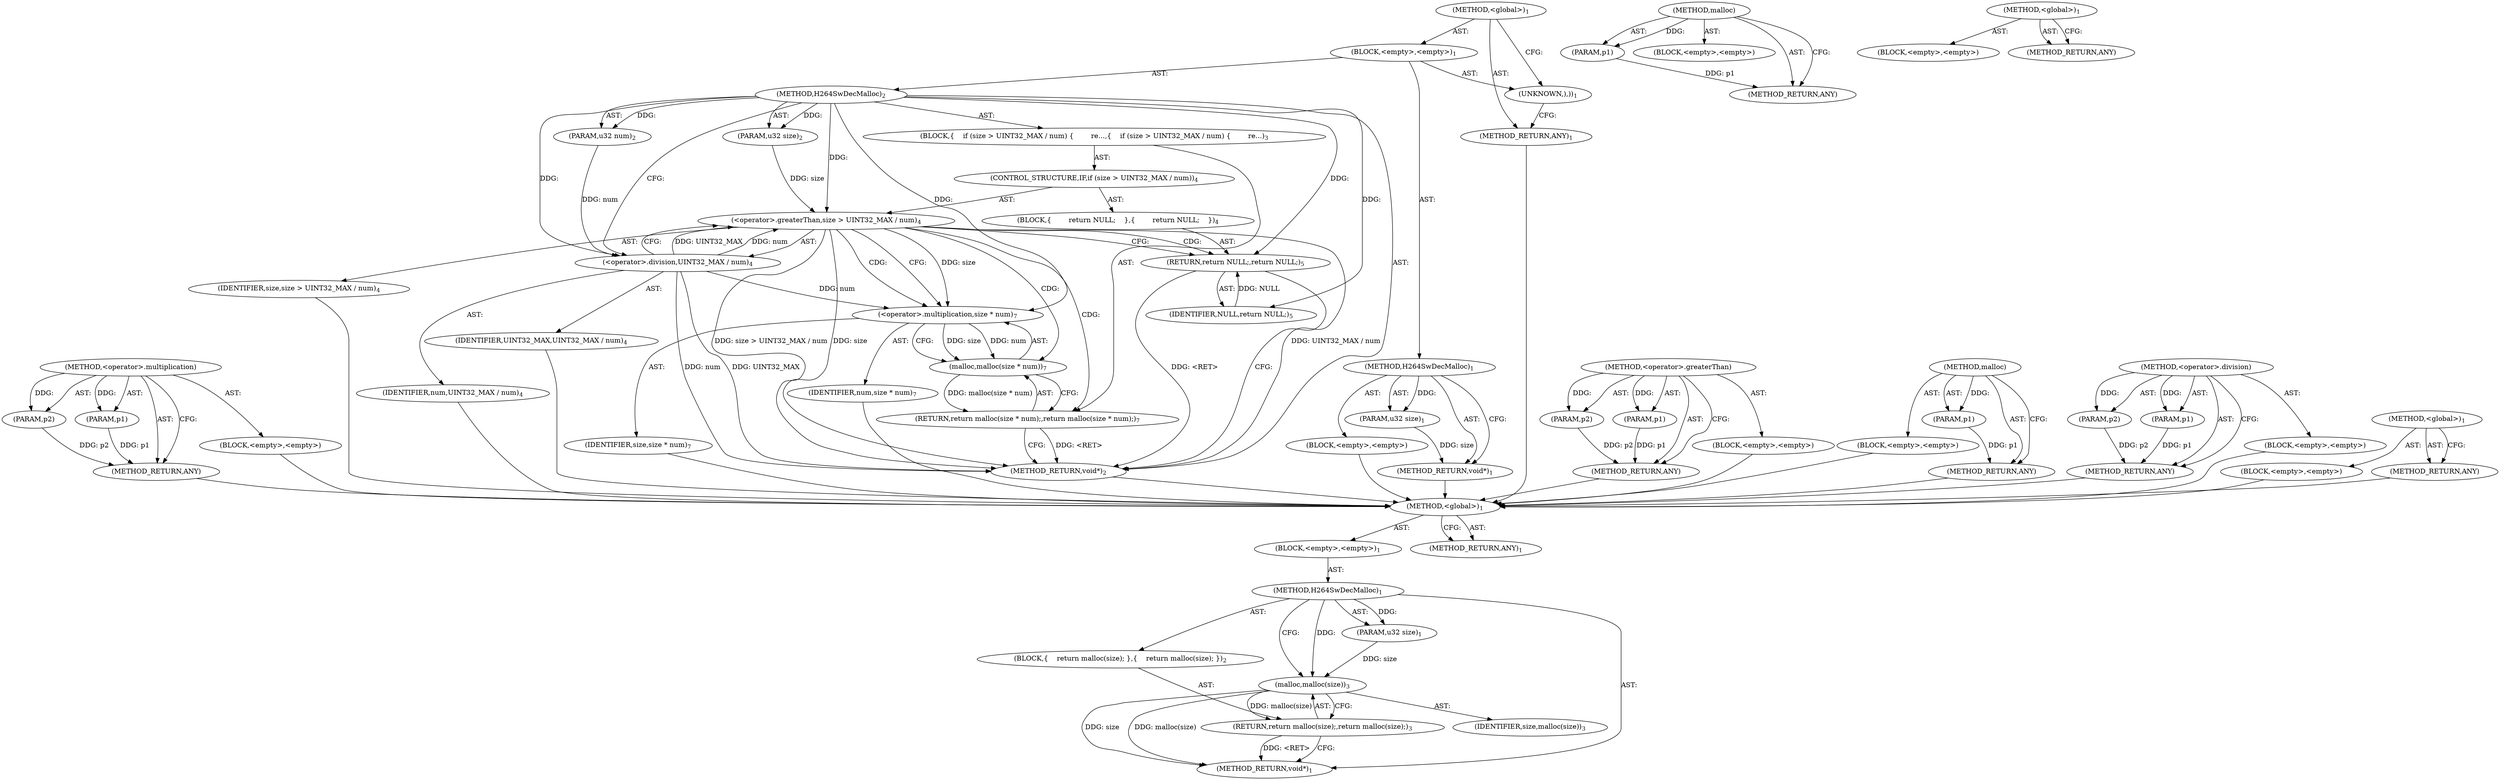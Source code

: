 digraph "H264SwDecMalloc" {
vulnerable_6 [label=<(METHOD,&lt;global&gt;)<SUB>1</SUB>>];
vulnerable_7 [label=<(BLOCK,&lt;empty&gt;,&lt;empty&gt;)<SUB>1</SUB>>];
vulnerable_8 [label=<(METHOD,H264SwDecMalloc)<SUB>1</SUB>>];
vulnerable_9 [label=<(PARAM,u32 size)<SUB>1</SUB>>];
vulnerable_10 [label=<(BLOCK,{
    return malloc(size);
 },{
    return malloc(size);
 })<SUB>2</SUB>>];
vulnerable_11 [label=<(RETURN,return malloc(size);,return malloc(size);)<SUB>3</SUB>>];
vulnerable_12 [label=<(malloc,malloc(size))<SUB>3</SUB>>];
vulnerable_13 [label=<(IDENTIFIER,size,malloc(size))<SUB>3</SUB>>];
vulnerable_14 [label=<(METHOD_RETURN,void*)<SUB>1</SUB>>];
vulnerable_16 [label=<(METHOD_RETURN,ANY)<SUB>1</SUB>>];
vulnerable_33 [label=<(METHOD,malloc)>];
vulnerable_34 [label=<(PARAM,p1)>];
vulnerable_35 [label=<(BLOCK,&lt;empty&gt;,&lt;empty&gt;)>];
vulnerable_36 [label=<(METHOD_RETURN,ANY)>];
vulnerable_27 [label=<(METHOD,&lt;global&gt;)<SUB>1</SUB>>];
vulnerable_28 [label=<(BLOCK,&lt;empty&gt;,&lt;empty&gt;)>];
vulnerable_29 [label=<(METHOD_RETURN,ANY)>];
fixed_65 [label=<(METHOD,&lt;operator&gt;.multiplication)>];
fixed_66 [label=<(PARAM,p1)>];
fixed_67 [label=<(PARAM,p2)>];
fixed_68 [label=<(BLOCK,&lt;empty&gt;,&lt;empty&gt;)>];
fixed_69 [label=<(METHOD_RETURN,ANY)>];
fixed_6 [label=<(METHOD,&lt;global&gt;)<SUB>1</SUB>>];
fixed_7 [label=<(BLOCK,&lt;empty&gt;,&lt;empty&gt;)<SUB>1</SUB>>];
fixed_8 [label=<(METHOD,H264SwDecMalloc)<SUB>1</SUB>>];
fixed_9 [label=<(PARAM,u32 size)<SUB>1</SUB>>];
fixed_10 [label=<(BLOCK,&lt;empty&gt;,&lt;empty&gt;)>];
fixed_11 [label=<(METHOD_RETURN,void*)<SUB>1</SUB>>];
fixed_13 [label=<(UNKNOWN,),))<SUB>1</SUB>>];
fixed_14 [label=<(METHOD,H264SwDecMalloc)<SUB>2</SUB>>];
fixed_15 [label=<(PARAM,u32 size)<SUB>2</SUB>>];
fixed_16 [label=<(PARAM,u32 num)<SUB>2</SUB>>];
fixed_17 [label=<(BLOCK,{
    if (size &gt; UINT32_MAX / num) {
        re...,{
    if (size &gt; UINT32_MAX / num) {
        re...)<SUB>3</SUB>>];
fixed_18 [label=<(CONTROL_STRUCTURE,IF,if (size &gt; UINT32_MAX / num))<SUB>4</SUB>>];
fixed_19 [label=<(&lt;operator&gt;.greaterThan,size &gt; UINT32_MAX / num)<SUB>4</SUB>>];
fixed_20 [label=<(IDENTIFIER,size,size &gt; UINT32_MAX / num)<SUB>4</SUB>>];
fixed_21 [label=<(&lt;operator&gt;.division,UINT32_MAX / num)<SUB>4</SUB>>];
fixed_22 [label=<(IDENTIFIER,UINT32_MAX,UINT32_MAX / num)<SUB>4</SUB>>];
fixed_23 [label=<(IDENTIFIER,num,UINT32_MAX / num)<SUB>4</SUB>>];
fixed_24 [label=<(BLOCK,{
        return NULL;
    },{
        return NULL;
    })<SUB>4</SUB>>];
fixed_25 [label=<(RETURN,return NULL;,return NULL;)<SUB>5</SUB>>];
fixed_26 [label=<(IDENTIFIER,NULL,return NULL;)<SUB>5</SUB>>];
fixed_27 [label=<(RETURN,return malloc(size * num);,return malloc(size * num);)<SUB>7</SUB>>];
fixed_28 [label=<(malloc,malloc(size * num))<SUB>7</SUB>>];
fixed_29 [label=<(&lt;operator&gt;.multiplication,size * num)<SUB>7</SUB>>];
fixed_30 [label=<(IDENTIFIER,size,size * num)<SUB>7</SUB>>];
fixed_31 [label=<(IDENTIFIER,num,size * num)<SUB>7</SUB>>];
fixed_32 [label=<(METHOD_RETURN,void*)<SUB>2</SUB>>];
fixed_34 [label=<(METHOD_RETURN,ANY)<SUB>1</SUB>>];
fixed_51 [label=<(METHOD,&lt;operator&gt;.greaterThan)>];
fixed_52 [label=<(PARAM,p1)>];
fixed_53 [label=<(PARAM,p2)>];
fixed_54 [label=<(BLOCK,&lt;empty&gt;,&lt;empty&gt;)>];
fixed_55 [label=<(METHOD_RETURN,ANY)>];
fixed_61 [label=<(METHOD,malloc)>];
fixed_62 [label=<(PARAM,p1)>];
fixed_63 [label=<(BLOCK,&lt;empty&gt;,&lt;empty&gt;)>];
fixed_64 [label=<(METHOD_RETURN,ANY)>];
fixed_56 [label=<(METHOD,&lt;operator&gt;.division)>];
fixed_57 [label=<(PARAM,p1)>];
fixed_58 [label=<(PARAM,p2)>];
fixed_59 [label=<(BLOCK,&lt;empty&gt;,&lt;empty&gt;)>];
fixed_60 [label=<(METHOD_RETURN,ANY)>];
fixed_45 [label=<(METHOD,&lt;global&gt;)<SUB>1</SUB>>];
fixed_46 [label=<(BLOCK,&lt;empty&gt;,&lt;empty&gt;)>];
fixed_47 [label=<(METHOD_RETURN,ANY)>];
vulnerable_6 -> vulnerable_7  [key=0, label="AST: "];
vulnerable_6 -> vulnerable_16  [key=0, label="AST: "];
vulnerable_6 -> vulnerable_16  [key=1, label="CFG: "];
vulnerable_7 -> vulnerable_8  [key=0, label="AST: "];
vulnerable_8 -> vulnerable_9  [key=0, label="AST: "];
vulnerable_8 -> vulnerable_9  [key=1, label="DDG: "];
vulnerable_8 -> vulnerable_10  [key=0, label="AST: "];
vulnerable_8 -> vulnerable_14  [key=0, label="AST: "];
vulnerable_8 -> vulnerable_12  [key=0, label="CFG: "];
vulnerable_8 -> vulnerable_12  [key=1, label="DDG: "];
vulnerable_9 -> vulnerable_12  [key=0, label="DDG: size"];
vulnerable_10 -> vulnerable_11  [key=0, label="AST: "];
vulnerable_11 -> vulnerable_12  [key=0, label="AST: "];
vulnerable_11 -> vulnerable_14  [key=0, label="CFG: "];
vulnerable_11 -> vulnerable_14  [key=1, label="DDG: &lt;RET&gt;"];
vulnerable_12 -> vulnerable_13  [key=0, label="AST: "];
vulnerable_12 -> vulnerable_11  [key=0, label="CFG: "];
vulnerable_12 -> vulnerable_11  [key=1, label="DDG: malloc(size)"];
vulnerable_12 -> vulnerable_14  [key=0, label="DDG: size"];
vulnerable_12 -> vulnerable_14  [key=1, label="DDG: malloc(size)"];
vulnerable_33 -> vulnerable_34  [key=0, label="AST: "];
vulnerable_33 -> vulnerable_34  [key=1, label="DDG: "];
vulnerable_33 -> vulnerable_35  [key=0, label="AST: "];
vulnerable_33 -> vulnerable_36  [key=0, label="AST: "];
vulnerable_33 -> vulnerable_36  [key=1, label="CFG: "];
vulnerable_34 -> vulnerable_36  [key=0, label="DDG: p1"];
vulnerable_27 -> vulnerable_28  [key=0, label="AST: "];
vulnerable_27 -> vulnerable_29  [key=0, label="AST: "];
vulnerable_27 -> vulnerable_29  [key=1, label="CFG: "];
fixed_65 -> fixed_66  [key=0, label="AST: "];
fixed_65 -> fixed_66  [key=1, label="DDG: "];
fixed_65 -> fixed_68  [key=0, label="AST: "];
fixed_65 -> fixed_67  [key=0, label="AST: "];
fixed_65 -> fixed_67  [key=1, label="DDG: "];
fixed_65 -> fixed_69  [key=0, label="AST: "];
fixed_65 -> fixed_69  [key=1, label="CFG: "];
fixed_66 -> fixed_69  [key=0, label="DDG: p1"];
fixed_67 -> fixed_69  [key=0, label="DDG: p2"];
fixed_68 -> vulnerable_6  [key=0];
fixed_69 -> vulnerable_6  [key=0];
fixed_6 -> fixed_7  [key=0, label="AST: "];
fixed_6 -> fixed_34  [key=0, label="AST: "];
fixed_6 -> fixed_13  [key=0, label="CFG: "];
fixed_7 -> fixed_8  [key=0, label="AST: "];
fixed_7 -> fixed_13  [key=0, label="AST: "];
fixed_7 -> fixed_14  [key=0, label="AST: "];
fixed_8 -> fixed_9  [key=0, label="AST: "];
fixed_8 -> fixed_9  [key=1, label="DDG: "];
fixed_8 -> fixed_10  [key=0, label="AST: "];
fixed_8 -> fixed_11  [key=0, label="AST: "];
fixed_8 -> fixed_11  [key=1, label="CFG: "];
fixed_9 -> fixed_11  [key=0, label="DDG: size"];
fixed_10 -> vulnerable_6  [key=0];
fixed_11 -> vulnerable_6  [key=0];
fixed_13 -> fixed_34  [key=0, label="CFG: "];
fixed_14 -> fixed_15  [key=0, label="AST: "];
fixed_14 -> fixed_15  [key=1, label="DDG: "];
fixed_14 -> fixed_16  [key=0, label="AST: "];
fixed_14 -> fixed_16  [key=1, label="DDG: "];
fixed_14 -> fixed_17  [key=0, label="AST: "];
fixed_14 -> fixed_32  [key=0, label="AST: "];
fixed_14 -> fixed_21  [key=0, label="CFG: "];
fixed_14 -> fixed_21  [key=1, label="DDG: "];
fixed_14 -> fixed_19  [key=0, label="DDG: "];
fixed_14 -> fixed_25  [key=0, label="DDG: "];
fixed_14 -> fixed_26  [key=0, label="DDG: "];
fixed_14 -> fixed_29  [key=0, label="DDG: "];
fixed_15 -> fixed_19  [key=0, label="DDG: size"];
fixed_16 -> fixed_21  [key=0, label="DDG: num"];
fixed_17 -> fixed_18  [key=0, label="AST: "];
fixed_17 -> fixed_27  [key=0, label="AST: "];
fixed_18 -> fixed_19  [key=0, label="AST: "];
fixed_18 -> fixed_24  [key=0, label="AST: "];
fixed_19 -> fixed_20  [key=0, label="AST: "];
fixed_19 -> fixed_21  [key=0, label="AST: "];
fixed_19 -> fixed_25  [key=0, label="CFG: "];
fixed_19 -> fixed_25  [key=1, label="CDG: "];
fixed_19 -> fixed_29  [key=0, label="CFG: "];
fixed_19 -> fixed_29  [key=1, label="DDG: size"];
fixed_19 -> fixed_29  [key=2, label="CDG: "];
fixed_19 -> fixed_32  [key=0, label="DDG: size"];
fixed_19 -> fixed_32  [key=1, label="DDG: UINT32_MAX / num"];
fixed_19 -> fixed_32  [key=2, label="DDG: size &gt; UINT32_MAX / num"];
fixed_19 -> fixed_28  [key=0, label="CDG: "];
fixed_19 -> fixed_27  [key=0, label="CDG: "];
fixed_20 -> vulnerable_6  [key=0];
fixed_21 -> fixed_22  [key=0, label="AST: "];
fixed_21 -> fixed_23  [key=0, label="AST: "];
fixed_21 -> fixed_19  [key=0, label="CFG: "];
fixed_21 -> fixed_19  [key=1, label="DDG: UINT32_MAX"];
fixed_21 -> fixed_19  [key=2, label="DDG: num"];
fixed_21 -> fixed_32  [key=0, label="DDG: num"];
fixed_21 -> fixed_32  [key=1, label="DDG: UINT32_MAX"];
fixed_21 -> fixed_29  [key=0, label="DDG: num"];
fixed_22 -> vulnerable_6  [key=0];
fixed_23 -> vulnerable_6  [key=0];
fixed_24 -> fixed_25  [key=0, label="AST: "];
fixed_25 -> fixed_26  [key=0, label="AST: "];
fixed_25 -> fixed_32  [key=0, label="CFG: "];
fixed_25 -> fixed_32  [key=1, label="DDG: &lt;RET&gt;"];
fixed_26 -> fixed_25  [key=0, label="DDG: NULL"];
fixed_27 -> fixed_28  [key=0, label="AST: "];
fixed_27 -> fixed_32  [key=0, label="CFG: "];
fixed_27 -> fixed_32  [key=1, label="DDG: &lt;RET&gt;"];
fixed_28 -> fixed_29  [key=0, label="AST: "];
fixed_28 -> fixed_27  [key=0, label="CFG: "];
fixed_28 -> fixed_27  [key=1, label="DDG: malloc(size * num)"];
fixed_29 -> fixed_30  [key=0, label="AST: "];
fixed_29 -> fixed_31  [key=0, label="AST: "];
fixed_29 -> fixed_28  [key=0, label="CFG: "];
fixed_29 -> fixed_28  [key=1, label="DDG: size"];
fixed_29 -> fixed_28  [key=2, label="DDG: num"];
fixed_30 -> vulnerable_6  [key=0];
fixed_31 -> vulnerable_6  [key=0];
fixed_32 -> vulnerable_6  [key=0];
fixed_34 -> vulnerable_6  [key=0];
fixed_51 -> fixed_52  [key=0, label="AST: "];
fixed_51 -> fixed_52  [key=1, label="DDG: "];
fixed_51 -> fixed_54  [key=0, label="AST: "];
fixed_51 -> fixed_53  [key=0, label="AST: "];
fixed_51 -> fixed_53  [key=1, label="DDG: "];
fixed_51 -> fixed_55  [key=0, label="AST: "];
fixed_51 -> fixed_55  [key=1, label="CFG: "];
fixed_52 -> fixed_55  [key=0, label="DDG: p1"];
fixed_53 -> fixed_55  [key=0, label="DDG: p2"];
fixed_54 -> vulnerable_6  [key=0];
fixed_55 -> vulnerable_6  [key=0];
fixed_61 -> fixed_62  [key=0, label="AST: "];
fixed_61 -> fixed_62  [key=1, label="DDG: "];
fixed_61 -> fixed_63  [key=0, label="AST: "];
fixed_61 -> fixed_64  [key=0, label="AST: "];
fixed_61 -> fixed_64  [key=1, label="CFG: "];
fixed_62 -> fixed_64  [key=0, label="DDG: p1"];
fixed_63 -> vulnerable_6  [key=0];
fixed_64 -> vulnerable_6  [key=0];
fixed_56 -> fixed_57  [key=0, label="AST: "];
fixed_56 -> fixed_57  [key=1, label="DDG: "];
fixed_56 -> fixed_59  [key=0, label="AST: "];
fixed_56 -> fixed_58  [key=0, label="AST: "];
fixed_56 -> fixed_58  [key=1, label="DDG: "];
fixed_56 -> fixed_60  [key=0, label="AST: "];
fixed_56 -> fixed_60  [key=1, label="CFG: "];
fixed_57 -> fixed_60  [key=0, label="DDG: p1"];
fixed_58 -> fixed_60  [key=0, label="DDG: p2"];
fixed_59 -> vulnerable_6  [key=0];
fixed_60 -> vulnerable_6  [key=0];
fixed_45 -> fixed_46  [key=0, label="AST: "];
fixed_45 -> fixed_47  [key=0, label="AST: "];
fixed_45 -> fixed_47  [key=1, label="CFG: "];
fixed_46 -> vulnerable_6  [key=0];
fixed_47 -> vulnerable_6  [key=0];
}
